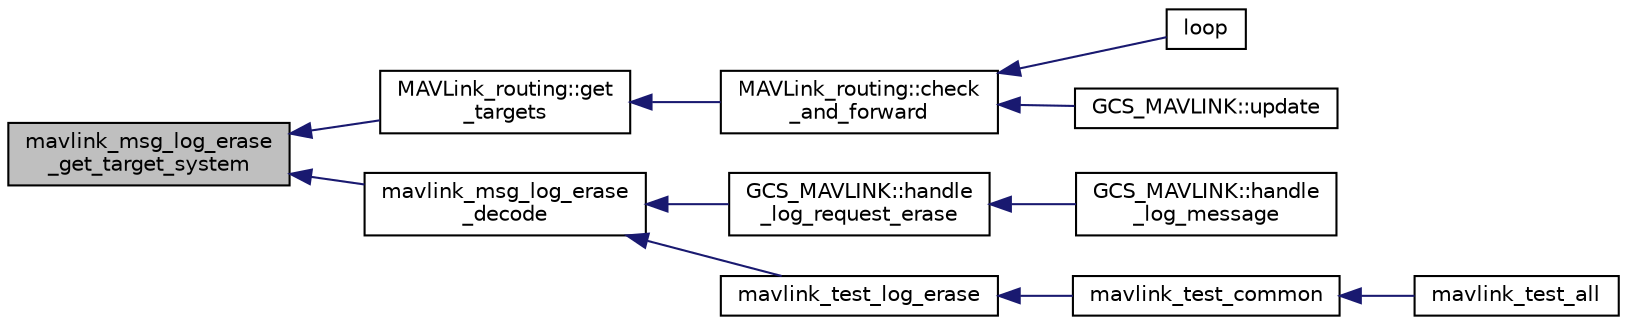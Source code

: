 digraph "mavlink_msg_log_erase_get_target_system"
{
 // INTERACTIVE_SVG=YES
  edge [fontname="Helvetica",fontsize="10",labelfontname="Helvetica",labelfontsize="10"];
  node [fontname="Helvetica",fontsize="10",shape=record];
  rankdir="LR";
  Node1 [label="mavlink_msg_log_erase\l_get_target_system",height=0.2,width=0.4,color="black", fillcolor="grey75", style="filled" fontcolor="black"];
  Node1 -> Node2 [dir="back",color="midnightblue",fontsize="10",style="solid",fontname="Helvetica"];
  Node2 [label="MAVLink_routing::get\l_targets",height=0.2,width=0.4,color="black", fillcolor="white", style="filled",URL="$classMAVLink__routing.html#afca07626745616e05d03caf5a0601c2f"];
  Node2 -> Node3 [dir="back",color="midnightblue",fontsize="10",style="solid",fontname="Helvetica"];
  Node3 [label="MAVLink_routing::check\l_and_forward",height=0.2,width=0.4,color="black", fillcolor="white", style="filled",URL="$classMAVLink__routing.html#a474038c8ab695c57e23fb6fec4664947"];
  Node3 -> Node4 [dir="back",color="midnightblue",fontsize="10",style="solid",fontname="Helvetica"];
  Node4 [label="loop",height=0.2,width=0.4,color="black", fillcolor="white", style="filled",URL="$routing_8pde.html#a0b33edabd7f1c4e4a0bf32c67269be2f"];
  Node3 -> Node5 [dir="back",color="midnightblue",fontsize="10",style="solid",fontname="Helvetica"];
  Node5 [label="GCS_MAVLINK::update",height=0.2,width=0.4,color="black", fillcolor="white", style="filled",URL="$classGCS__MAVLINK.html#a7d8788ed53976a200971612229fe2533"];
  Node1 -> Node6 [dir="back",color="midnightblue",fontsize="10",style="solid",fontname="Helvetica"];
  Node6 [label="mavlink_msg_log_erase\l_decode",height=0.2,width=0.4,color="black", fillcolor="white", style="filled",URL="$mavlink__msg__log__erase_8h.html#a1c511819bca66a24e5b66df15d265649",tooltip="Decode a log_erase message into a struct. "];
  Node6 -> Node7 [dir="back",color="midnightblue",fontsize="10",style="solid",fontname="Helvetica"];
  Node7 [label="GCS_MAVLINK::handle\l_log_request_erase",height=0.2,width=0.4,color="black", fillcolor="white", style="filled",URL="$classGCS__MAVLINK.html#a0d016fb5a643a1d95356ae9e0d70d02e"];
  Node7 -> Node8 [dir="back",color="midnightblue",fontsize="10",style="solid",fontname="Helvetica"];
  Node8 [label="GCS_MAVLINK::handle\l_log_message",height=0.2,width=0.4,color="black", fillcolor="white", style="filled",URL="$classGCS__MAVLINK.html#add8326241719712dc068a07845bf476c"];
  Node6 -> Node9 [dir="back",color="midnightblue",fontsize="10",style="solid",fontname="Helvetica"];
  Node9 [label="mavlink_test_log_erase",height=0.2,width=0.4,color="black", fillcolor="white", style="filled",URL="$v1_80_2common_2testsuite_8h.html#ab14831a3b1843093ec02e8972909a28f"];
  Node9 -> Node10 [dir="back",color="midnightblue",fontsize="10",style="solid",fontname="Helvetica"];
  Node10 [label="mavlink_test_common",height=0.2,width=0.4,color="black", fillcolor="white", style="filled",URL="$v1_80_2common_2testsuite_8h.html#af349432601ac003d2c80a69c100c70a4"];
  Node10 -> Node11 [dir="back",color="midnightblue",fontsize="10",style="solid",fontname="Helvetica"];
  Node11 [label="mavlink_test_all",height=0.2,width=0.4,color="black", fillcolor="white", style="filled",URL="$v1_80_2common_2testsuite_8h.html#a4cc77b6c343679298da5d3c2b4e48759"];
}
